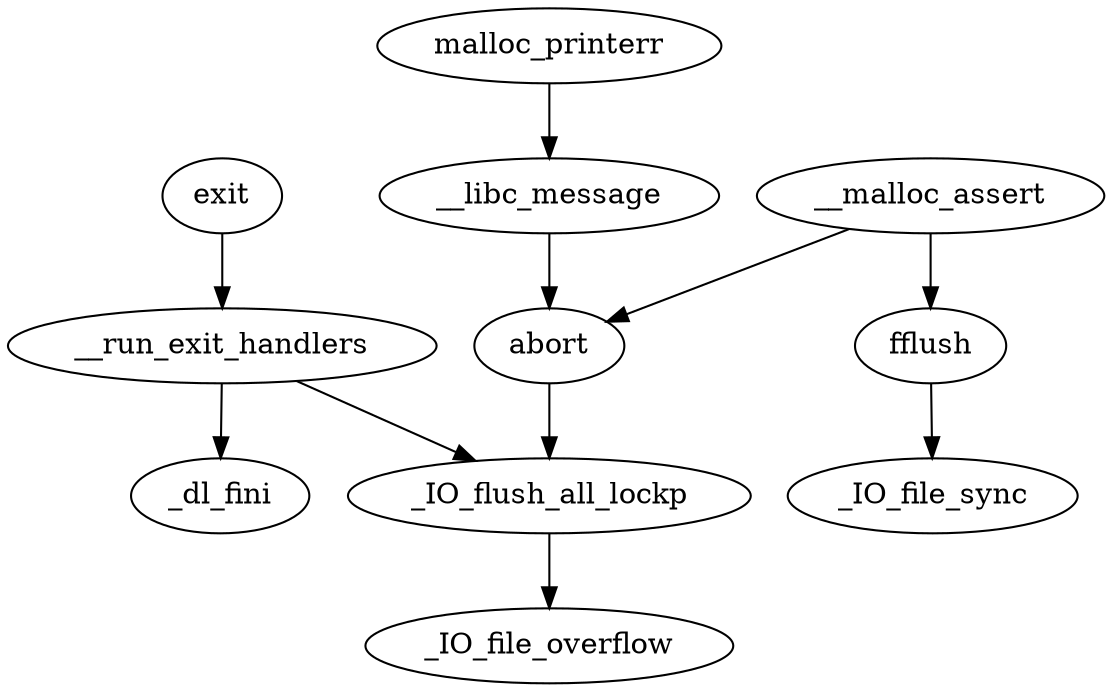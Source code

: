 digraph {
  malloc_printerr -> __libc_message -> abort -> _IO_flush_all_lockp;
  exit -> __run_exit_handlers -> _IO_flush_all_lockp;
  __run_exit_handlers -> _dl_fini;
  _IO_flush_all_lockp -> _IO_file_overflow;
  __malloc_assert -> fflush -> _IO_file_sync;
  __malloc_assert -> abort;
}
